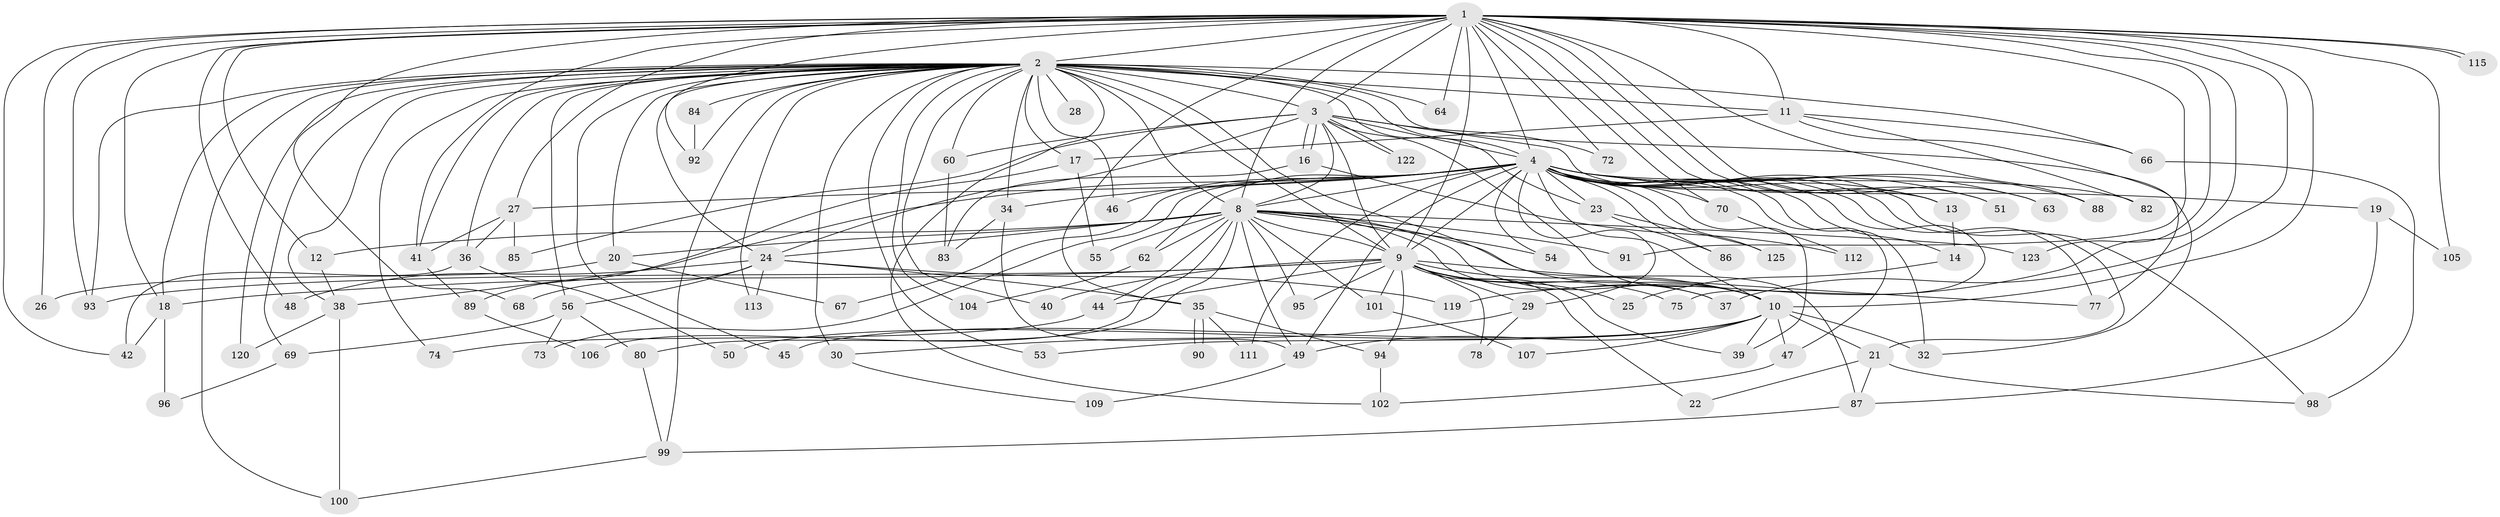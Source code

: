 // Generated by graph-tools (version 1.1) at 2025/23/03/03/25 07:23:38]
// undirected, 98 vertices, 220 edges
graph export_dot {
graph [start="1"]
  node [color=gray90,style=filled];
  1 [super="+5"];
  2 [super="+7"];
  3 [super="+31"];
  4 [super="+6"];
  8 [super="+71"];
  9 [super="+129"];
  10 [super="+121"];
  11 [super="+15"];
  12 [super="+114"];
  13 [super="+65"];
  14;
  16;
  17;
  18 [super="+61"];
  19;
  20;
  21;
  22;
  23 [super="+116"];
  24 [super="+118"];
  25;
  26;
  27;
  28;
  29;
  30 [super="+59"];
  32 [super="+33"];
  34 [super="+76"];
  35 [super="+43"];
  36 [super="+97"];
  37 [super="+117"];
  38;
  39 [super="+52"];
  40;
  41 [super="+58"];
  42;
  44;
  45;
  46;
  47;
  48;
  49 [super="+57"];
  50;
  51;
  53;
  54;
  55;
  56;
  60;
  62;
  63;
  64 [super="+81"];
  66 [super="+128"];
  67;
  68;
  69;
  70;
  72;
  73;
  74;
  75;
  77 [super="+79"];
  78;
  80 [super="+108"];
  82;
  83 [super="+127"];
  84;
  85;
  86;
  87 [super="+124"];
  88;
  89;
  90;
  91;
  92 [super="+126"];
  93;
  94;
  95;
  96;
  98;
  99;
  100 [super="+103"];
  101;
  102 [super="+110"];
  104;
  105;
  106;
  107;
  109;
  111;
  112;
  113;
  115;
  119;
  120;
  122;
  123;
  125;
  1 -- 2 [weight=4];
  1 -- 3 [weight=2];
  1 -- 4 [weight=4];
  1 -- 8 [weight=2];
  1 -- 9 [weight=2];
  1 -- 10 [weight=2];
  1 -- 12;
  1 -- 13;
  1 -- 27;
  1 -- 37;
  1 -- 42;
  1 -- 48;
  1 -- 51;
  1 -- 63;
  1 -- 64 [weight=2];
  1 -- 68;
  1 -- 70;
  1 -- 91;
  1 -- 92;
  1 -- 115;
  1 -- 115;
  1 -- 123;
  1 -- 11;
  1 -- 72;
  1 -- 88;
  1 -- 26;
  1 -- 93;
  1 -- 35 [weight=2];
  1 -- 105;
  1 -- 119;
  1 -- 41;
  1 -- 18;
  2 -- 3 [weight=3];
  2 -- 4 [weight=4];
  2 -- 8 [weight=2];
  2 -- 9 [weight=2];
  2 -- 10 [weight=2];
  2 -- 18;
  2 -- 23;
  2 -- 24;
  2 -- 28 [weight=2];
  2 -- 30 [weight=2];
  2 -- 36;
  2 -- 38;
  2 -- 40;
  2 -- 41;
  2 -- 45;
  2 -- 46;
  2 -- 53;
  2 -- 64;
  2 -- 66;
  2 -- 69;
  2 -- 74;
  2 -- 84 [weight=2];
  2 -- 93;
  2 -- 104;
  2 -- 113;
  2 -- 11 [weight=2];
  2 -- 17;
  2 -- 20;
  2 -- 56;
  2 -- 32;
  2 -- 34;
  2 -- 99;
  2 -- 120;
  2 -- 60;
  2 -- 100;
  2 -- 102;
  2 -- 92;
  3 -- 4 [weight=2];
  3 -- 8;
  3 -- 9;
  3 -- 10;
  3 -- 13;
  3 -- 16;
  3 -- 16;
  3 -- 60;
  3 -- 72;
  3 -- 85;
  3 -- 122;
  3 -- 122;
  3 -- 24;
  4 -- 8 [weight=2];
  4 -- 9 [weight=2];
  4 -- 10 [weight=2];
  4 -- 14;
  4 -- 19 [weight=2];
  4 -- 27;
  4 -- 34;
  4 -- 38;
  4 -- 47;
  4 -- 49;
  4 -- 54;
  4 -- 63;
  4 -- 67;
  4 -- 70;
  4 -- 77;
  4 -- 82;
  4 -- 86;
  4 -- 88;
  4 -- 98;
  4 -- 111;
  4 -- 125;
  4 -- 73;
  4 -- 75;
  4 -- 21;
  4 -- 23 [weight=2];
  4 -- 29;
  4 -- 32;
  4 -- 39;
  4 -- 46;
  4 -- 51;
  4 -- 62;
  4 -- 13;
  8 -- 9;
  8 -- 10;
  8 -- 12;
  8 -- 20;
  8 -- 24;
  8 -- 44;
  8 -- 49;
  8 -- 54;
  8 -- 55;
  8 -- 62;
  8 -- 80;
  8 -- 87;
  8 -- 91;
  8 -- 95;
  8 -- 101;
  8 -- 106;
  8 -- 123;
  8 -- 37;
  9 -- 10;
  9 -- 18;
  9 -- 22;
  9 -- 25;
  9 -- 29;
  9 -- 37;
  9 -- 39;
  9 -- 40;
  9 -- 44;
  9 -- 75;
  9 -- 78;
  9 -- 94;
  9 -- 95;
  9 -- 101;
  9 -- 93;
  9 -- 77;
  10 -- 21;
  10 -- 45;
  10 -- 47;
  10 -- 50;
  10 -- 53;
  10 -- 107;
  10 -- 39;
  10 -- 49;
  10 -- 32;
  11 -- 17;
  11 -- 66;
  11 -- 77;
  11 -- 82;
  12 -- 38;
  13 -- 14;
  14 -- 25;
  16 -- 83;
  16 -- 112;
  17 -- 55;
  17 -- 89;
  18 -- 42;
  18 -- 96;
  19 -- 87;
  19 -- 105;
  20 -- 26;
  20 -- 67;
  21 -- 22;
  21 -- 98;
  21 -- 87;
  23 -- 86;
  23 -- 125;
  24 -- 35;
  24 -- 48;
  24 -- 56;
  24 -- 68;
  24 -- 113;
  24 -- 119;
  27 -- 36;
  27 -- 41;
  27 -- 85;
  29 -- 30;
  29 -- 78;
  30 -- 109;
  34 -- 49;
  34 -- 83;
  35 -- 90;
  35 -- 90;
  35 -- 94;
  35 -- 111;
  36 -- 50;
  36 -- 42;
  38 -- 100;
  38 -- 120;
  41 -- 89;
  44 -- 74;
  47 -- 102;
  49 -- 109;
  56 -- 69;
  56 -- 73;
  56 -- 80;
  60 -- 83;
  62 -- 104;
  66 -- 98;
  69 -- 96;
  70 -- 112;
  80 -- 99;
  84 -- 92;
  87 -- 99;
  89 -- 106;
  94 -- 102;
  99 -- 100;
  101 -- 107;
}
